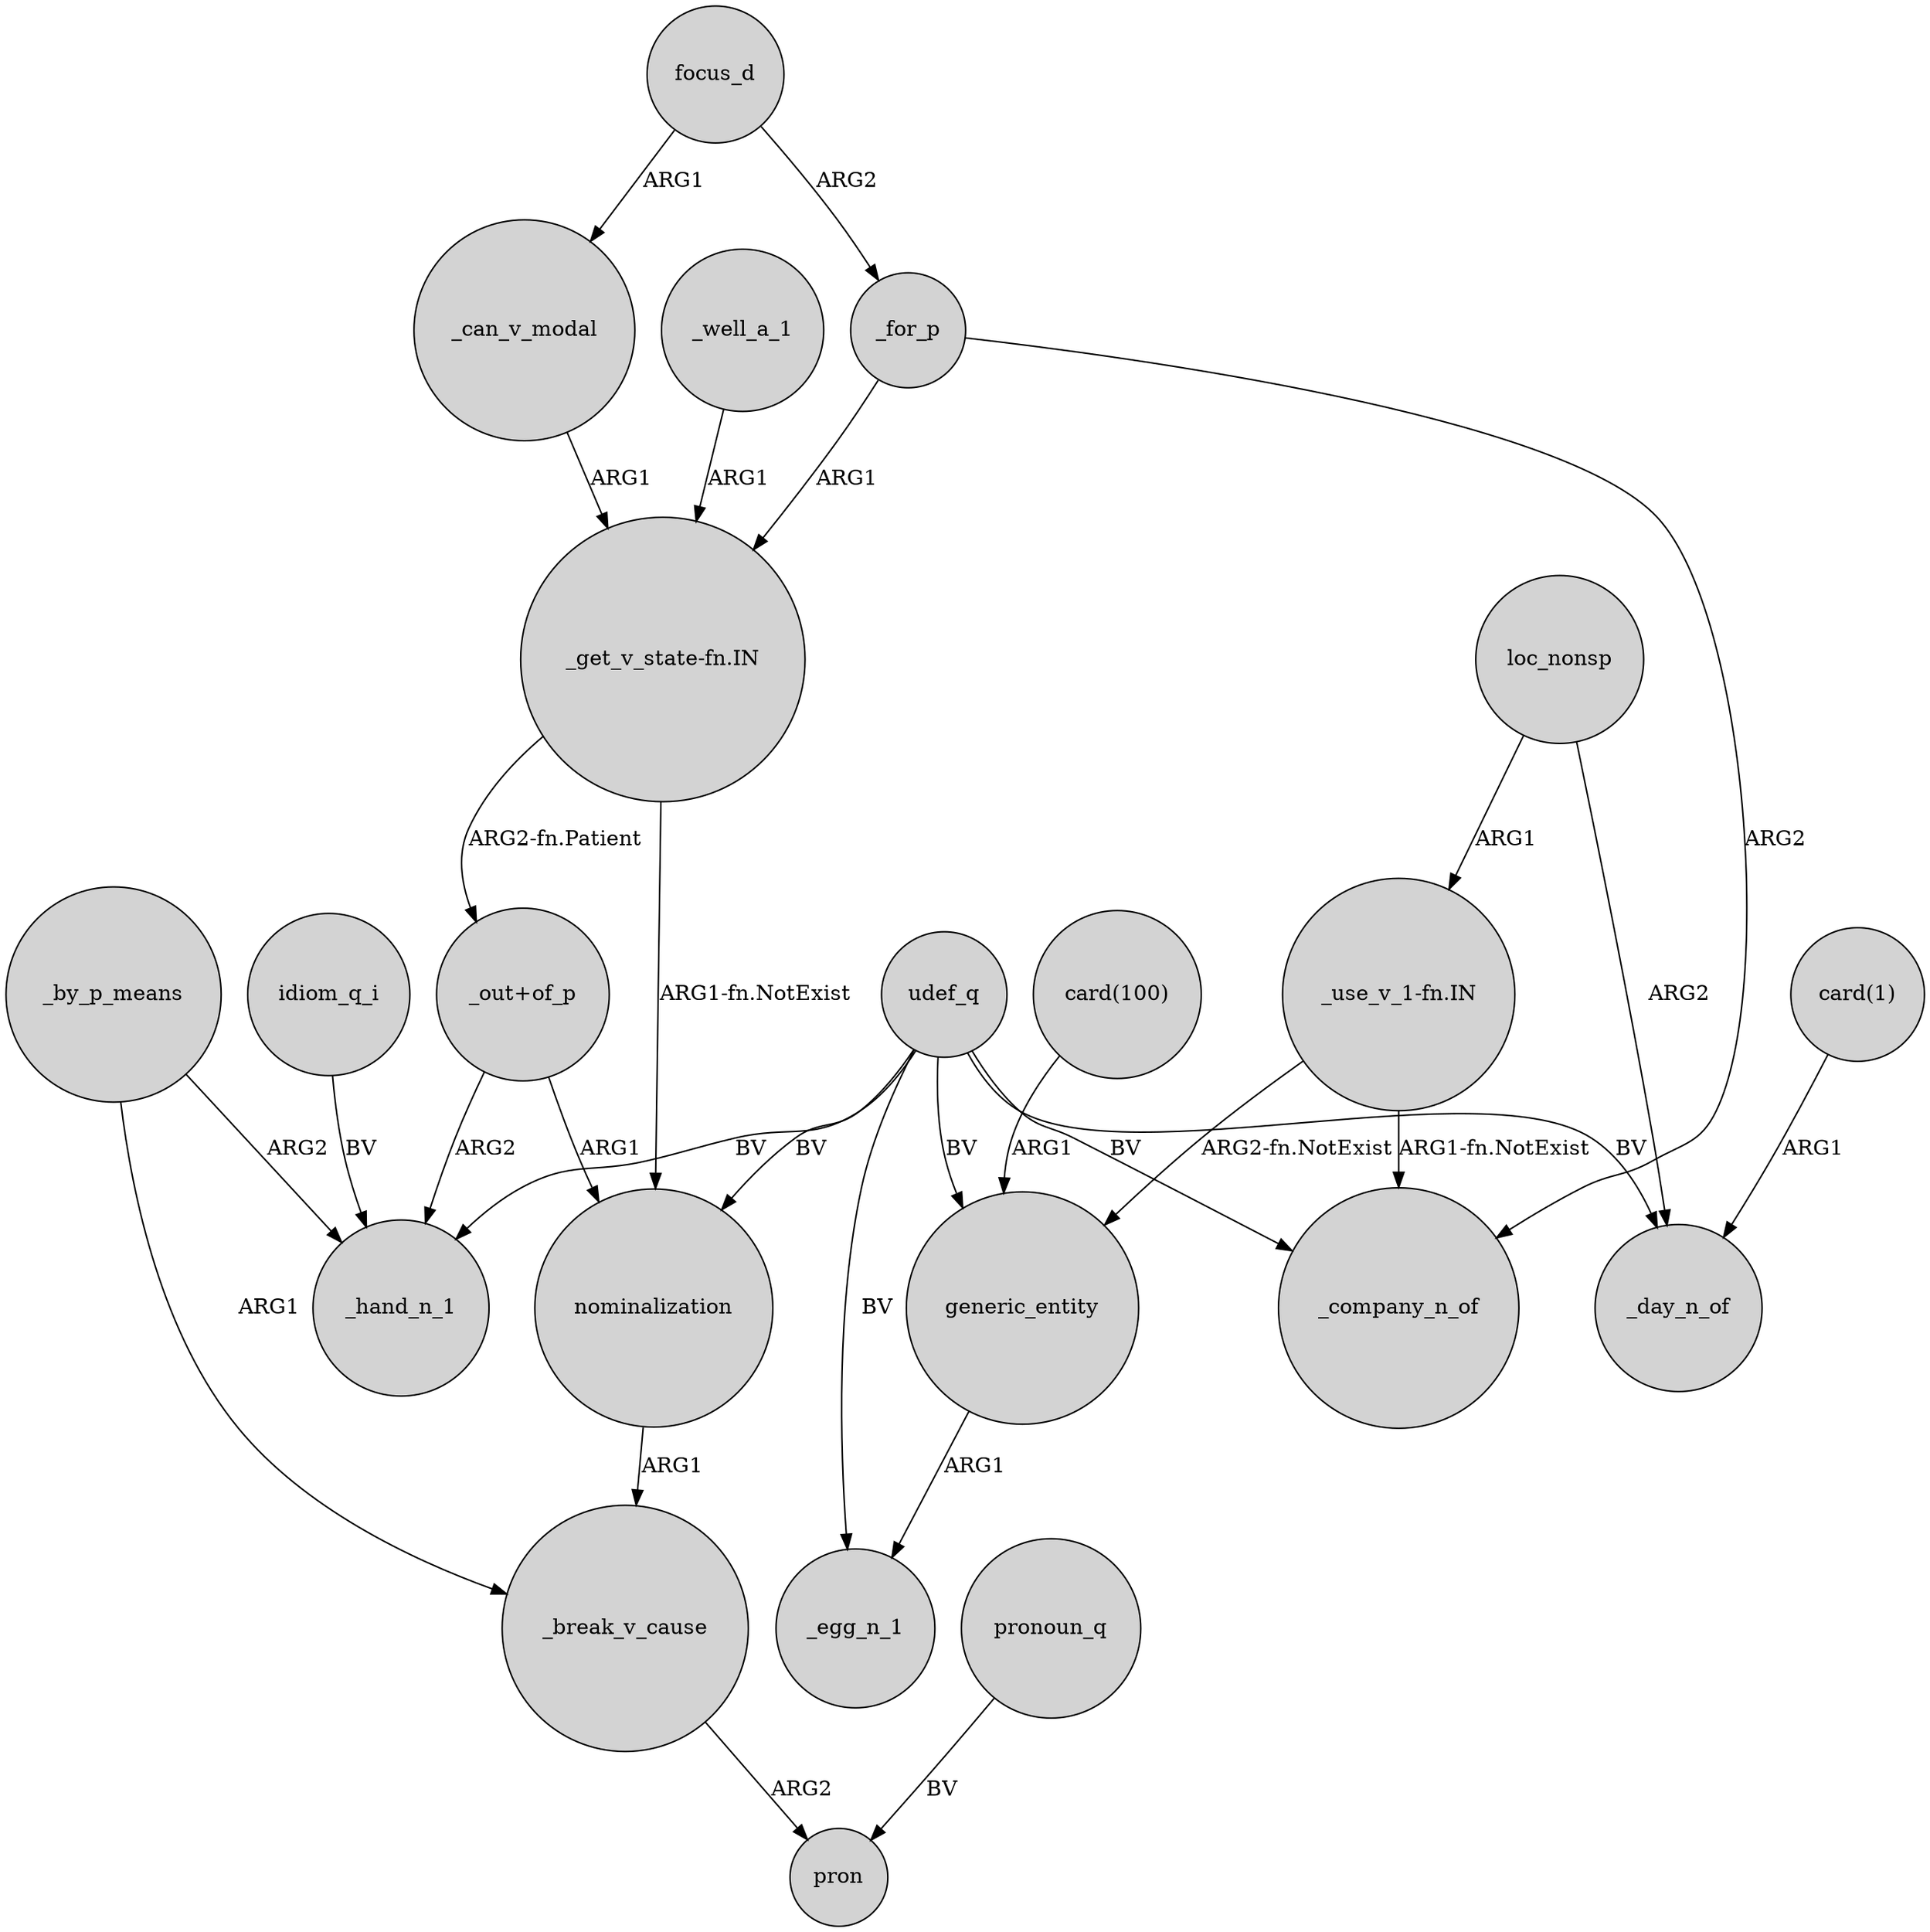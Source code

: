 digraph {
	node [shape=circle style=filled]
	udef_q -> generic_entity [label=BV]
	_well_a_1 -> "_get_v_state-fn.IN" [label=ARG1]
	idiom_q_i -> _hand_n_1 [label=BV]
	"card(100)" -> generic_entity [label=ARG1]
	"_get_v_state-fn.IN" -> nominalization [label="ARG1-fn.NotExist"]
	"_get_v_state-fn.IN" -> "_out+of_p" [label="ARG2-fn.Patient"]
	generic_entity -> _egg_n_1 [label=ARG1]
	_by_p_means -> _hand_n_1 [label=ARG2]
	_can_v_modal -> "_get_v_state-fn.IN" [label=ARG1]
	"card(1)" -> _day_n_of [label=ARG1]
	udef_q -> _day_n_of [label=BV]
	"_out+of_p" -> _hand_n_1 [label=ARG2]
	"_use_v_1-fn.IN" -> generic_entity [label="ARG2-fn.NotExist"]
	nominalization -> _break_v_cause [label=ARG1]
	_by_p_means -> _break_v_cause [label=ARG1]
	focus_d -> _for_p [label=ARG2]
	pronoun_q -> pron [label=BV]
	"_use_v_1-fn.IN" -> _company_n_of [label="ARG1-fn.NotExist"]
	_for_p -> _company_n_of [label=ARG2]
	udef_q -> _hand_n_1 [label=BV]
	udef_q -> nominalization [label=BV]
	loc_nonsp -> _day_n_of [label=ARG2]
	focus_d -> _can_v_modal [label=ARG1]
	_break_v_cause -> pron [label=ARG2]
	"_out+of_p" -> nominalization [label=ARG1]
	udef_q -> _egg_n_1 [label=BV]
	udef_q -> _company_n_of [label=BV]
	loc_nonsp -> "_use_v_1-fn.IN" [label=ARG1]
	_for_p -> "_get_v_state-fn.IN" [label=ARG1]
}
